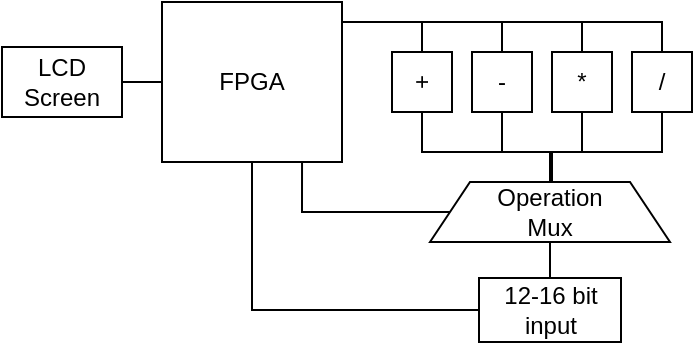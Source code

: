 <mxfile version="20.3.0" type="device"><diagram id="ccFQsO7iVl-3JQGtnPaq" name="Page-1"><mxGraphModel dx="473" dy="302" grid="0" gridSize="10" guides="1" tooltips="1" connect="1" arrows="1" fold="1" page="1" pageScale="1" pageWidth="850" pageHeight="1100" math="0" shadow="0"><root><mxCell id="0"/><mxCell id="1" parent="0"/><mxCell id="G5MDkkoRqpvdTkhk5R6h-57" style="edgeStyle=orthogonalEdgeStyle;rounded=0;orthogonalLoop=1;jettySize=auto;html=1;startArrow=none;startFill=0;endArrow=none;endFill=0;" edge="1" parent="1" source="G5MDkkoRqpvdTkhk5R6h-23"><mxGeometry relative="1" as="geometry"><mxPoint x="434" y="370" as="targetPoint"/></mxGeometry></mxCell><mxCell id="G5MDkkoRqpvdTkhk5R6h-67" style="edgeStyle=orthogonalEdgeStyle;rounded=0;orthogonalLoop=1;jettySize=auto;html=1;entryX=1;entryY=0.125;entryDx=0;entryDy=0;entryPerimeter=0;startArrow=none;startFill=0;endArrow=none;endFill=0;" edge="1" parent="1" source="G5MDkkoRqpvdTkhk5R6h-2" target="G5MDkkoRqpvdTkhk5R6h-26"><mxGeometry relative="1" as="geometry"><Array as="points"><mxPoint x="370" y="260"/></Array></mxGeometry></mxCell><mxCell id="G5MDkkoRqpvdTkhk5R6h-2" value="+" style="rounded=0;whiteSpace=wrap;html=1;rotation=-90;" vertex="1" parent="1"><mxGeometry x="355" y="275" width="30" height="30" as="geometry"/></mxCell><mxCell id="G5MDkkoRqpvdTkhk5R6h-64" style="edgeStyle=orthogonalEdgeStyle;rounded=0;orthogonalLoop=1;jettySize=auto;html=1;entryX=1;entryY=0.125;entryDx=0;entryDy=0;entryPerimeter=0;startArrow=none;startFill=0;endArrow=none;endFill=0;" edge="1" parent="1" source="G5MDkkoRqpvdTkhk5R6h-3" target="G5MDkkoRqpvdTkhk5R6h-26"><mxGeometry relative="1" as="geometry"><Array as="points"><mxPoint x="410" y="260"/></Array></mxGeometry></mxCell><mxCell id="G5MDkkoRqpvdTkhk5R6h-3" value="-" style="rounded=0;whiteSpace=wrap;html=1;rotation=0;" vertex="1" parent="1"><mxGeometry x="395" y="275" width="30" height="30" as="geometry"/></mxCell><mxCell id="G5MDkkoRqpvdTkhk5R6h-46" style="edgeStyle=orthogonalEdgeStyle;rounded=0;orthogonalLoop=1;jettySize=auto;html=1;startArrow=none;startFill=0;endArrow=none;endFill=0;" edge="1" parent="1" source="G5MDkkoRqpvdTkhk5R6h-4"><mxGeometry relative="1" as="geometry"><mxPoint x="435" y="345" as="targetPoint"/><Array as="points"><mxPoint x="450" y="325"/><mxPoint x="435" y="325"/></Array></mxGeometry></mxCell><mxCell id="G5MDkkoRqpvdTkhk5R6h-65" style="edgeStyle=orthogonalEdgeStyle;rounded=0;orthogonalLoop=1;jettySize=auto;html=1;startArrow=none;startFill=0;endArrow=none;endFill=0;" edge="1" parent="1" source="G5MDkkoRqpvdTkhk5R6h-4"><mxGeometry relative="1" as="geometry"><mxPoint x="410" y="260" as="targetPoint"/><Array as="points"><mxPoint x="450" y="260"/></Array></mxGeometry></mxCell><mxCell id="G5MDkkoRqpvdTkhk5R6h-4" value="*" style="rounded=0;whiteSpace=wrap;html=1;rotation=0;" vertex="1" parent="1"><mxGeometry x="435" y="275" width="30" height="30" as="geometry"/></mxCell><mxCell id="G5MDkkoRqpvdTkhk5R6h-47" style="edgeStyle=orthogonalEdgeStyle;rounded=0;orthogonalLoop=1;jettySize=auto;html=1;startArrow=none;startFill=0;endArrow=none;endFill=0;" edge="1" parent="1" source="G5MDkkoRqpvdTkhk5R6h-5"><mxGeometry relative="1" as="geometry"><mxPoint x="434" y="335" as="targetPoint"/><Array as="points"><mxPoint x="490" y="325"/><mxPoint x="434" y="325"/></Array></mxGeometry></mxCell><mxCell id="G5MDkkoRqpvdTkhk5R6h-66" style="edgeStyle=orthogonalEdgeStyle;rounded=0;orthogonalLoop=1;jettySize=auto;html=1;startArrow=none;startFill=0;endArrow=none;endFill=0;" edge="1" parent="1" source="G5MDkkoRqpvdTkhk5R6h-5"><mxGeometry relative="1" as="geometry"><mxPoint x="450" y="260" as="targetPoint"/><Array as="points"><mxPoint x="490" y="260"/></Array></mxGeometry></mxCell><mxCell id="G5MDkkoRqpvdTkhk5R6h-5" value="/" style="rounded=0;whiteSpace=wrap;html=1;rotation=0;" vertex="1" parent="1"><mxGeometry x="475" y="275" width="30" height="30" as="geometry"/></mxCell><mxCell id="G5MDkkoRqpvdTkhk5R6h-63" style="edgeStyle=orthogonalEdgeStyle;rounded=0;orthogonalLoop=1;jettySize=auto;html=1;entryX=0.778;entryY=1;entryDx=0;entryDy=0;entryPerimeter=0;startArrow=none;startFill=0;endArrow=none;endFill=0;" edge="1" parent="1" source="G5MDkkoRqpvdTkhk5R6h-6" target="G5MDkkoRqpvdTkhk5R6h-26"><mxGeometry relative="1" as="geometry"/></mxCell><mxCell id="G5MDkkoRqpvdTkhk5R6h-6" value="Operation&lt;br&gt;Mux" style="shape=trapezoid;perimeter=trapezoidPerimeter;whiteSpace=wrap;html=1;fixedSize=1;rotation=0;" vertex="1" parent="1"><mxGeometry x="374" y="340" width="120" height="30" as="geometry"/></mxCell><mxCell id="G5MDkkoRqpvdTkhk5R6h-44" style="edgeStyle=orthogonalEdgeStyle;rounded=0;orthogonalLoop=1;jettySize=auto;html=1;entryX=0.5;entryY=0;entryDx=0;entryDy=0;startArrow=none;startFill=0;endArrow=none;endFill=0;" edge="1" parent="1" source="G5MDkkoRqpvdTkhk5R6h-2" target="G5MDkkoRqpvdTkhk5R6h-6"><mxGeometry relative="1" as="geometry"><Array as="points"><mxPoint x="370" y="325"/><mxPoint x="434" y="325"/></Array></mxGeometry></mxCell><mxCell id="G5MDkkoRqpvdTkhk5R6h-45" style="edgeStyle=orthogonalEdgeStyle;rounded=0;orthogonalLoop=1;jettySize=auto;html=1;entryX=0.5;entryY=0;entryDx=0;entryDy=0;startArrow=none;startFill=0;endArrow=none;endFill=0;" edge="1" parent="1" source="G5MDkkoRqpvdTkhk5R6h-3" target="G5MDkkoRqpvdTkhk5R6h-6"><mxGeometry relative="1" as="geometry"><Array as="points"><mxPoint x="410" y="325"/><mxPoint x="434" y="325"/></Array></mxGeometry></mxCell><mxCell id="G5MDkkoRqpvdTkhk5R6h-30" value="LCD&lt;br&gt;Screen" style="rounded=0;whiteSpace=wrap;html=1;rotation=0;" vertex="1" parent="1"><mxGeometry x="160" y="272.5" width="60" height="35" as="geometry"/></mxCell><mxCell id="G5MDkkoRqpvdTkhk5R6h-60" style="edgeStyle=orthogonalEdgeStyle;rounded=0;orthogonalLoop=1;jettySize=auto;html=1;entryX=1;entryY=0.5;entryDx=0;entryDy=0;startArrow=none;startFill=0;endArrow=none;endFill=0;" edge="1" parent="1" source="G5MDkkoRqpvdTkhk5R6h-26" target="G5MDkkoRqpvdTkhk5R6h-30"><mxGeometry relative="1" as="geometry"/></mxCell><mxCell id="G5MDkkoRqpvdTkhk5R6h-26" value="FPGA" style="rounded=0;whiteSpace=wrap;html=1;rotation=0;horizontal=1;" vertex="1" parent="1"><mxGeometry x="240" y="250" width="90" height="80" as="geometry"/></mxCell><mxCell id="G5MDkkoRqpvdTkhk5R6h-62" style="edgeStyle=orthogonalEdgeStyle;rounded=0;orthogonalLoop=1;jettySize=auto;html=1;entryX=0.5;entryY=1;entryDx=0;entryDy=0;startArrow=none;startFill=0;endArrow=none;endFill=0;" edge="1" parent="1" source="G5MDkkoRqpvdTkhk5R6h-23" target="G5MDkkoRqpvdTkhk5R6h-26"><mxGeometry relative="1" as="geometry"/></mxCell><mxCell id="G5MDkkoRqpvdTkhk5R6h-23" value="12-16 bit&lt;br&gt;input" style="rounded=0;whiteSpace=wrap;html=1;rotation=0;" vertex="1" parent="1"><mxGeometry x="398.5" y="388" width="71" height="32" as="geometry"/></mxCell></root></mxGraphModel></diagram></mxfile>